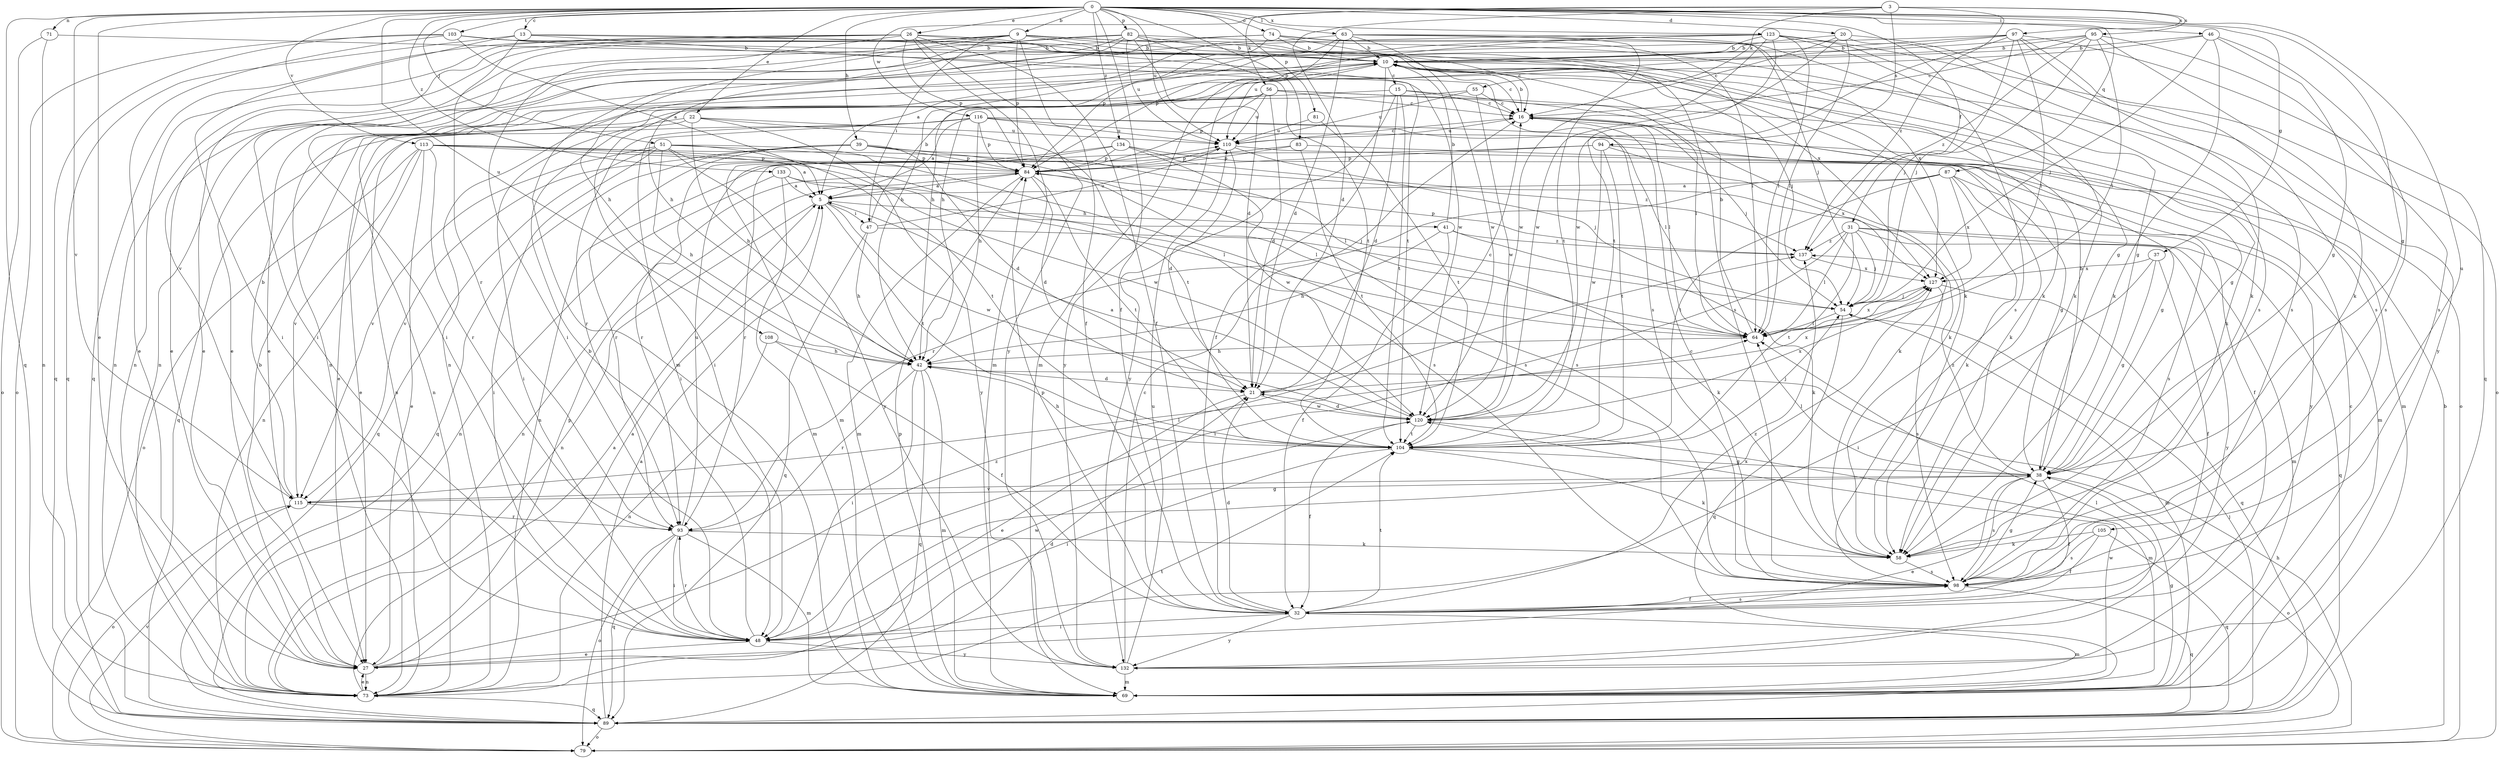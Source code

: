 strict digraph  {
0;
3;
5;
9;
10;
13;
15;
16;
20;
21;
22;
26;
27;
31;
32;
37;
38;
39;
41;
42;
46;
47;
48;
51;
54;
55;
56;
58;
63;
64;
69;
71;
73;
74;
79;
81;
82;
83;
84;
87;
89;
93;
94;
95;
97;
98;
103;
104;
105;
108;
110;
113;
115;
116;
120;
123;
127;
132;
133;
134;
137;
0 -> 9  [label=b];
0 -> 13  [label=c];
0 -> 20  [label=d];
0 -> 22  [label=e];
0 -> 26  [label=e];
0 -> 27  [label=e];
0 -> 31  [label=f];
0 -> 32  [label=f];
0 -> 37  [label=g];
0 -> 38  [label=g];
0 -> 39  [label=h];
0 -> 46  [label=i];
0 -> 51  [label=j];
0 -> 63  [label=l];
0 -> 71  [label=n];
0 -> 74  [label=o];
0 -> 81  [label=p];
0 -> 82  [label=p];
0 -> 83  [label=p];
0 -> 87  [label=q];
0 -> 89  [label=q];
0 -> 103  [label=t];
0 -> 105  [label=u];
0 -> 108  [label=u];
0 -> 110  [label=u];
0 -> 113  [label=v];
0 -> 115  [label=v];
0 -> 123  [label=x];
0 -> 133  [label=z];
0 -> 134  [label=z];
3 -> 21  [label=d];
3 -> 55  [label=k];
3 -> 56  [label=k];
3 -> 94  [label=s];
3 -> 95  [label=s];
3 -> 97  [label=s];
3 -> 116  [label=w];
3 -> 137  [label=z];
5 -> 41  [label=h];
5 -> 47  [label=i];
5 -> 73  [label=n];
5 -> 104  [label=t];
5 -> 120  [label=w];
9 -> 10  [label=b];
9 -> 27  [label=e];
9 -> 32  [label=f];
9 -> 42  [label=h];
9 -> 47  [label=i];
9 -> 48  [label=i];
9 -> 58  [label=k];
9 -> 73  [label=n];
9 -> 84  [label=p];
9 -> 98  [label=s];
9 -> 127  [label=x];
10 -> 15  [label=c];
10 -> 16  [label=c];
10 -> 32  [label=f];
10 -> 54  [label=j];
10 -> 79  [label=o];
10 -> 132  [label=y];
13 -> 10  [label=b];
13 -> 38  [label=g];
13 -> 48  [label=i];
13 -> 89  [label=q];
13 -> 93  [label=r];
13 -> 120  [label=w];
15 -> 16  [label=c];
15 -> 21  [label=d];
15 -> 64  [label=l];
15 -> 73  [label=n];
15 -> 104  [label=t];
15 -> 132  [label=y];
16 -> 10  [label=b];
16 -> 54  [label=j];
16 -> 58  [label=k];
16 -> 64  [label=l];
16 -> 110  [label=u];
20 -> 10  [label=b];
20 -> 16  [label=c];
20 -> 64  [label=l];
20 -> 98  [label=s];
20 -> 120  [label=w];
20 -> 132  [label=y];
21 -> 16  [label=c];
21 -> 27  [label=e];
21 -> 120  [label=w];
21 -> 127  [label=x];
22 -> 42  [label=h];
22 -> 48  [label=i];
22 -> 89  [label=q];
22 -> 104  [label=t];
22 -> 110  [label=u];
22 -> 132  [label=y];
26 -> 10  [label=b];
26 -> 27  [label=e];
26 -> 32  [label=f];
26 -> 48  [label=i];
26 -> 69  [label=m];
26 -> 73  [label=n];
26 -> 84  [label=p];
26 -> 89  [label=q];
26 -> 104  [label=t];
26 -> 132  [label=y];
27 -> 5  [label=a];
27 -> 10  [label=b];
27 -> 73  [label=n];
27 -> 84  [label=p];
27 -> 137  [label=z];
31 -> 48  [label=i];
31 -> 54  [label=j];
31 -> 64  [label=l];
31 -> 69  [label=m];
31 -> 89  [label=q];
31 -> 104  [label=t];
31 -> 132  [label=y];
31 -> 137  [label=z];
32 -> 21  [label=d];
32 -> 48  [label=i];
32 -> 69  [label=m];
32 -> 84  [label=p];
32 -> 98  [label=s];
32 -> 104  [label=t];
32 -> 132  [label=y];
32 -> 137  [label=z];
37 -> 32  [label=f];
37 -> 38  [label=g];
37 -> 48  [label=i];
37 -> 127  [label=x];
38 -> 10  [label=b];
38 -> 27  [label=e];
38 -> 32  [label=f];
38 -> 64  [label=l];
38 -> 79  [label=o];
38 -> 98  [label=s];
38 -> 115  [label=v];
38 -> 137  [label=z];
39 -> 21  [label=d];
39 -> 64  [label=l];
39 -> 84  [label=p];
39 -> 89  [label=q];
39 -> 93  [label=r];
39 -> 98  [label=s];
39 -> 115  [label=v];
41 -> 10  [label=b];
41 -> 32  [label=f];
41 -> 42  [label=h];
41 -> 58  [label=k];
41 -> 137  [label=z];
42 -> 21  [label=d];
42 -> 48  [label=i];
42 -> 69  [label=m];
42 -> 89  [label=q];
42 -> 93  [label=r];
46 -> 10  [label=b];
46 -> 38  [label=g];
46 -> 42  [label=h];
46 -> 54  [label=j];
46 -> 58  [label=k];
46 -> 98  [label=s];
47 -> 10  [label=b];
47 -> 42  [label=h];
47 -> 58  [label=k];
47 -> 89  [label=q];
47 -> 110  [label=u];
48 -> 10  [label=b];
48 -> 27  [label=e];
48 -> 93  [label=r];
48 -> 120  [label=w];
48 -> 127  [label=x];
48 -> 132  [label=y];
51 -> 5  [label=a];
51 -> 42  [label=h];
51 -> 48  [label=i];
51 -> 84  [label=p];
51 -> 89  [label=q];
51 -> 98  [label=s];
51 -> 104  [label=t];
51 -> 115  [label=v];
51 -> 132  [label=y];
54 -> 64  [label=l];
54 -> 69  [label=m];
54 -> 89  [label=q];
55 -> 16  [label=c];
55 -> 27  [label=e];
55 -> 110  [label=u];
55 -> 120  [label=w];
56 -> 16  [label=c];
56 -> 21  [label=d];
56 -> 38  [label=g];
56 -> 48  [label=i];
56 -> 58  [label=k];
56 -> 73  [label=n];
56 -> 84  [label=p];
56 -> 110  [label=u];
58 -> 98  [label=s];
63 -> 5  [label=a];
63 -> 10  [label=b];
63 -> 21  [label=d];
63 -> 42  [label=h];
63 -> 54  [label=j];
63 -> 69  [label=m];
63 -> 98  [label=s];
63 -> 104  [label=t];
63 -> 120  [label=w];
64 -> 10  [label=b];
64 -> 42  [label=h];
64 -> 127  [label=x];
69 -> 16  [label=c];
69 -> 38  [label=g];
69 -> 84  [label=p];
69 -> 120  [label=w];
71 -> 10  [label=b];
71 -> 73  [label=n];
71 -> 79  [label=o];
73 -> 5  [label=a];
73 -> 21  [label=d];
73 -> 27  [label=e];
73 -> 89  [label=q];
73 -> 104  [label=t];
74 -> 10  [label=b];
74 -> 16  [label=c];
74 -> 48  [label=i];
74 -> 64  [label=l];
74 -> 84  [label=p];
74 -> 115  [label=v];
74 -> 127  [label=x];
79 -> 10  [label=b];
79 -> 42  [label=h];
79 -> 115  [label=v];
81 -> 104  [label=t];
81 -> 110  [label=u];
82 -> 10  [label=b];
82 -> 21  [label=d];
82 -> 27  [label=e];
82 -> 38  [label=g];
82 -> 42  [label=h];
82 -> 69  [label=m];
82 -> 73  [label=n];
82 -> 104  [label=t];
82 -> 110  [label=u];
83 -> 84  [label=p];
83 -> 93  [label=r];
83 -> 104  [label=t];
83 -> 132  [label=y];
84 -> 5  [label=a];
84 -> 21  [label=d];
84 -> 64  [label=l];
84 -> 69  [label=m];
84 -> 73  [label=n];
84 -> 104  [label=t];
87 -> 5  [label=a];
87 -> 32  [label=f];
87 -> 58  [label=k];
87 -> 93  [label=r];
87 -> 98  [label=s];
87 -> 104  [label=t];
87 -> 127  [label=x];
89 -> 5  [label=a];
89 -> 54  [label=j];
89 -> 79  [label=o];
93 -> 48  [label=i];
93 -> 58  [label=k];
93 -> 69  [label=m];
93 -> 79  [label=o];
93 -> 89  [label=q];
93 -> 110  [label=u];
94 -> 38  [label=g];
94 -> 73  [label=n];
94 -> 84  [label=p];
94 -> 104  [label=t];
94 -> 120  [label=w];
94 -> 127  [label=x];
95 -> 10  [label=b];
95 -> 16  [label=c];
95 -> 54  [label=j];
95 -> 58  [label=k];
95 -> 64  [label=l];
95 -> 73  [label=n];
95 -> 98  [label=s];
95 -> 137  [label=z];
97 -> 10  [label=b];
97 -> 54  [label=j];
97 -> 58  [label=k];
97 -> 64  [label=l];
97 -> 73  [label=n];
97 -> 89  [label=q];
97 -> 98  [label=s];
97 -> 110  [label=u];
97 -> 120  [label=w];
98 -> 16  [label=c];
98 -> 32  [label=f];
98 -> 38  [label=g];
98 -> 89  [label=q];
103 -> 5  [label=a];
103 -> 10  [label=b];
103 -> 27  [label=e];
103 -> 58  [label=k];
103 -> 79  [label=o];
103 -> 89  [label=q];
103 -> 98  [label=s];
104 -> 38  [label=g];
104 -> 42  [label=h];
104 -> 48  [label=i];
104 -> 54  [label=j];
104 -> 58  [label=k];
105 -> 32  [label=f];
105 -> 58  [label=k];
105 -> 89  [label=q];
105 -> 98  [label=s];
108 -> 32  [label=f];
108 -> 42  [label=h];
108 -> 73  [label=n];
110 -> 16  [label=c];
110 -> 21  [label=d];
110 -> 54  [label=j];
110 -> 69  [label=m];
110 -> 84  [label=p];
113 -> 27  [label=e];
113 -> 73  [label=n];
113 -> 79  [label=o];
113 -> 84  [label=p];
113 -> 93  [label=r];
113 -> 98  [label=s];
113 -> 115  [label=v];
113 -> 120  [label=w];
113 -> 137  [label=z];
115 -> 10  [label=b];
115 -> 38  [label=g];
115 -> 64  [label=l];
115 -> 79  [label=o];
115 -> 93  [label=r];
116 -> 5  [label=a];
116 -> 27  [label=e];
116 -> 42  [label=h];
116 -> 48  [label=i];
116 -> 58  [label=k];
116 -> 64  [label=l];
116 -> 69  [label=m];
116 -> 84  [label=p];
116 -> 93  [label=r];
116 -> 110  [label=u];
120 -> 5  [label=a];
120 -> 21  [label=d];
120 -> 32  [label=f];
120 -> 69  [label=m];
120 -> 104  [label=t];
120 -> 127  [label=x];
123 -> 10  [label=b];
123 -> 27  [label=e];
123 -> 42  [label=h];
123 -> 58  [label=k];
123 -> 64  [label=l];
123 -> 79  [label=o];
123 -> 84  [label=p];
123 -> 98  [label=s];
123 -> 104  [label=t];
123 -> 120  [label=w];
127 -> 54  [label=j];
127 -> 89  [label=q];
127 -> 98  [label=s];
132 -> 16  [label=c];
132 -> 64  [label=l];
132 -> 69  [label=m];
132 -> 110  [label=u];
133 -> 5  [label=a];
133 -> 54  [label=j];
133 -> 64  [label=l];
133 -> 69  [label=m];
133 -> 73  [label=n];
134 -> 38  [label=g];
134 -> 58  [label=k];
134 -> 69  [label=m];
134 -> 84  [label=p];
134 -> 93  [label=r];
134 -> 120  [label=w];
137 -> 84  [label=p];
137 -> 127  [label=x];
}
